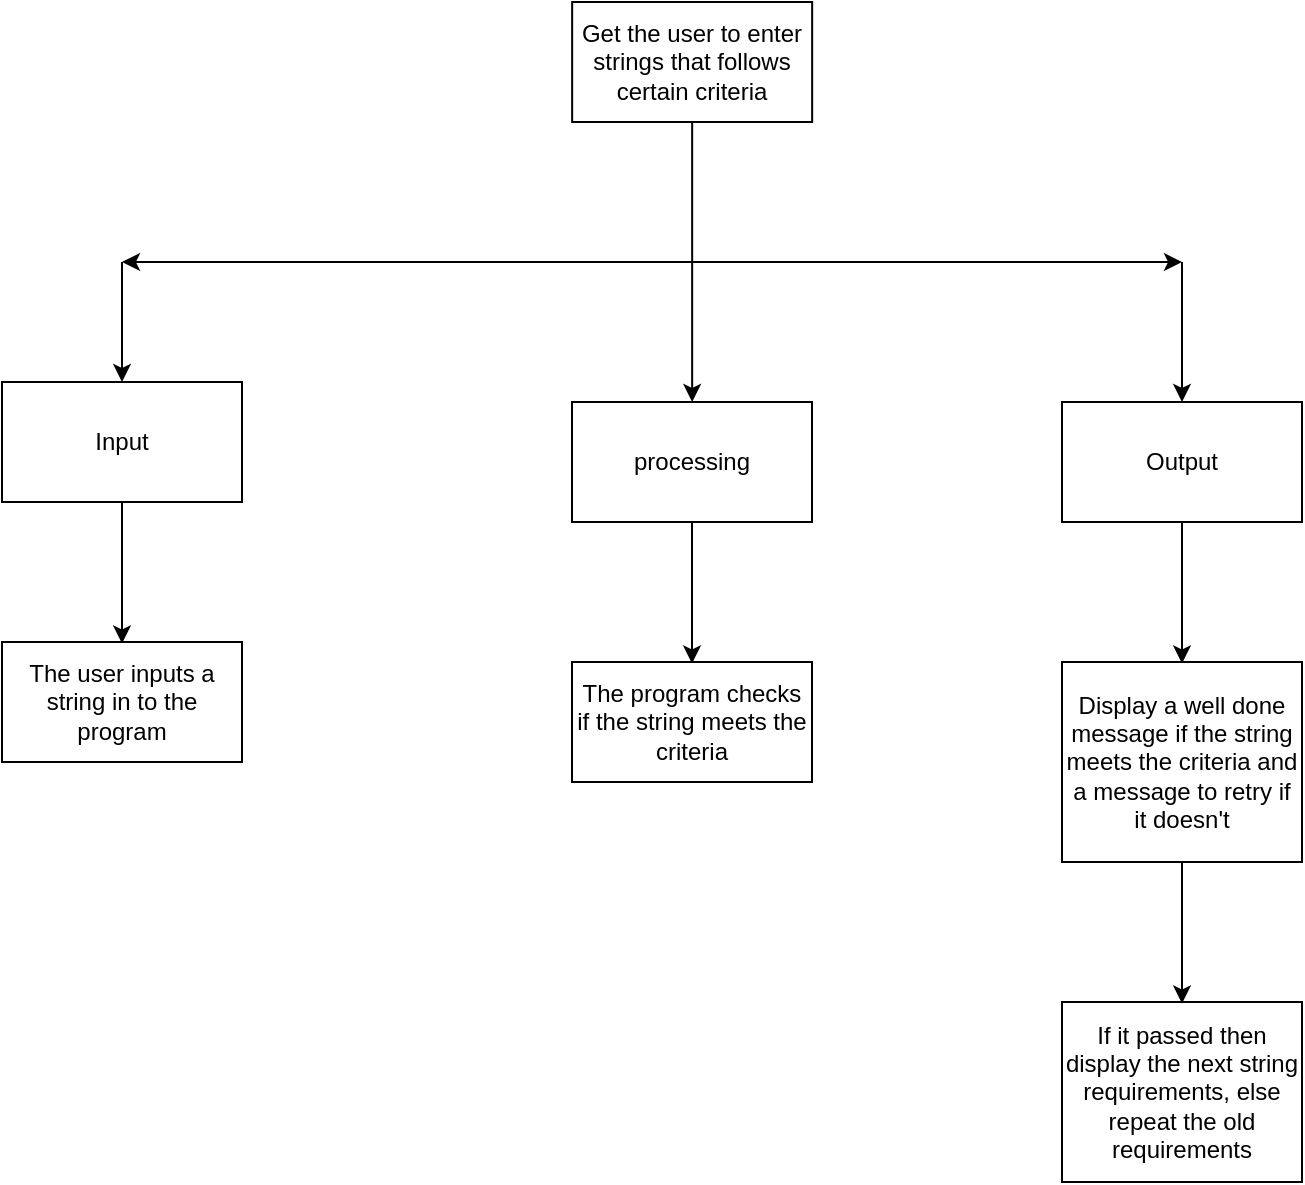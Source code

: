 <mxfile version="21.6.8" type="google">
  <diagram name="Page-1" id="JJFV0UlJ_yxca4ZNqKTl">
    <mxGraphModel grid="1" page="1" gridSize="10" guides="1" tooltips="1" connect="1" arrows="1" fold="1" pageScale="1" pageWidth="5000" pageHeight="5500" math="0" shadow="0">
      <root>
        <mxCell id="0" />
        <mxCell id="1" parent="0" />
        <mxCell id="GZrYSdIEslRuvR0rswN7-1" value="Get the user to enter strings that follows certain criteria" style="rounded=0;whiteSpace=wrap;html=1;" vertex="1" parent="1">
          <mxGeometry x="455.08" width="120" height="60" as="geometry" />
        </mxCell>
        <mxCell id="GZrYSdIEslRuvR0rswN7-2" value="" style="endArrow=classic;html=1;rounded=0;" edge="1" parent="1" source="GZrYSdIEslRuvR0rswN7-1">
          <mxGeometry width="50" height="50" relative="1" as="geometry">
            <mxPoint x="515.08" y="110" as="sourcePoint" />
            <mxPoint x="515.08" y="200" as="targetPoint" />
          </mxGeometry>
        </mxCell>
        <mxCell id="GZrYSdIEslRuvR0rswN7-3" value="" style="endArrow=classic;html=1;rounded=0;" edge="1" parent="1">
          <mxGeometry width="50" height="50" relative="1" as="geometry">
            <mxPoint x="515.08" y="130" as="sourcePoint" />
            <mxPoint x="760" y="130" as="targetPoint" />
          </mxGeometry>
        </mxCell>
        <mxCell id="GZrYSdIEslRuvR0rswN7-4" value="" style="endArrow=classic;html=1;rounded=0;" edge="1" parent="1">
          <mxGeometry width="50" height="50" relative="1" as="geometry">
            <mxPoint x="515.08" y="130" as="sourcePoint" />
            <mxPoint x="230.001" y="130" as="targetPoint" />
          </mxGeometry>
        </mxCell>
        <mxCell id="GZrYSdIEslRuvR0rswN7-5" value="processing" style="rounded=0;whiteSpace=wrap;html=1;" vertex="1" parent="1">
          <mxGeometry x="455" y="200" width="120" height="60" as="geometry" />
        </mxCell>
        <mxCell id="GZrYSdIEslRuvR0rswN7-6" value="" style="endArrow=classic;html=1;rounded=0;" edge="1" parent="1">
          <mxGeometry width="50" height="50" relative="1" as="geometry">
            <mxPoint x="230" y="130" as="sourcePoint" />
            <mxPoint x="230" y="190" as="targetPoint" />
          </mxGeometry>
        </mxCell>
        <mxCell id="GZrYSdIEslRuvR0rswN7-7" value="Input" style="rounded=0;whiteSpace=wrap;html=1;" vertex="1" parent="1">
          <mxGeometry x="170" y="190" width="120" height="60" as="geometry" />
        </mxCell>
        <mxCell id="GZrYSdIEslRuvR0rswN7-8" value="" style="endArrow=classic;html=1;rounded=0;" edge="1" parent="1">
          <mxGeometry width="50" height="50" relative="1" as="geometry">
            <mxPoint x="760" y="130" as="sourcePoint" />
            <mxPoint x="760" y="200" as="targetPoint" />
          </mxGeometry>
        </mxCell>
        <mxCell id="GZrYSdIEslRuvR0rswN7-9" value="Output" style="rounded=0;whiteSpace=wrap;html=1;" vertex="1" parent="1">
          <mxGeometry x="700" y="200" width="120" height="60" as="geometry" />
        </mxCell>
        <mxCell id="GZrYSdIEslRuvR0rswN7-10" value="" style="endArrow=classic;html=1;rounded=0;" edge="1" parent="1" source="GZrYSdIEslRuvR0rswN7-7">
          <mxGeometry width="50" height="50" relative="1" as="geometry">
            <mxPoint x="230" y="300" as="sourcePoint" />
            <mxPoint x="230" y="320.711" as="targetPoint" />
          </mxGeometry>
        </mxCell>
        <mxCell id="GZrYSdIEslRuvR0rswN7-11" value="The user inputs a string in to the program" style="rounded=0;whiteSpace=wrap;html=1;" vertex="1" parent="1">
          <mxGeometry x="170" y="320" width="120" height="60" as="geometry" />
        </mxCell>
        <mxCell id="GZrYSdIEslRuvR0rswN7-12" value="" style="endArrow=classic;html=1;rounded=0;" edge="1" parent="1" source="GZrYSdIEslRuvR0rswN7-5">
          <mxGeometry width="50" height="50" relative="1" as="geometry">
            <mxPoint x="515" y="310" as="sourcePoint" />
            <mxPoint x="515" y="330.711" as="targetPoint" />
          </mxGeometry>
        </mxCell>
        <mxCell id="GZrYSdIEslRuvR0rswN7-13" value="The program checks if the string meets the criteria" style="rounded=0;whiteSpace=wrap;html=1;" vertex="1" parent="1">
          <mxGeometry x="455" y="330" width="120" height="60" as="geometry" />
        </mxCell>
        <mxCell id="GZrYSdIEslRuvR0rswN7-16" value="" style="endArrow=classic;html=1;rounded=0;" edge="1" parent="1" source="GZrYSdIEslRuvR0rswN7-9">
          <mxGeometry width="50" height="50" relative="1" as="geometry">
            <mxPoint x="760" y="310" as="sourcePoint" />
            <mxPoint x="760" y="330.711" as="targetPoint" />
          </mxGeometry>
        </mxCell>
        <mxCell id="GZrYSdIEslRuvR0rswN7-17" value="Display a well done message if the string meets the criteria and a message to retry if it doesn&#39;t" style="rounded=0;whiteSpace=wrap;html=1;" vertex="1" parent="1">
          <mxGeometry x="700" y="330" width="120" height="100" as="geometry" />
        </mxCell>
        <mxCell id="GZrYSdIEslRuvR0rswN7-18" value="If it passed then display the next string requirements, else repeat the old requirements" style="rounded=0;whiteSpace=wrap;html=1;" vertex="1" parent="1">
          <mxGeometry x="700" y="500" width="120" height="90" as="geometry" />
        </mxCell>
        <mxCell id="GZrYSdIEslRuvR0rswN7-19" value="" style="endArrow=classic;html=1;rounded=0;" edge="1" parent="1" source="GZrYSdIEslRuvR0rswN7-17">
          <mxGeometry width="50" height="50" relative="1" as="geometry">
            <mxPoint x="760" y="480" as="sourcePoint" />
            <mxPoint x="760" y="500.711" as="targetPoint" />
          </mxGeometry>
        </mxCell>
      </root>
    </mxGraphModel>
  </diagram>
</mxfile>
